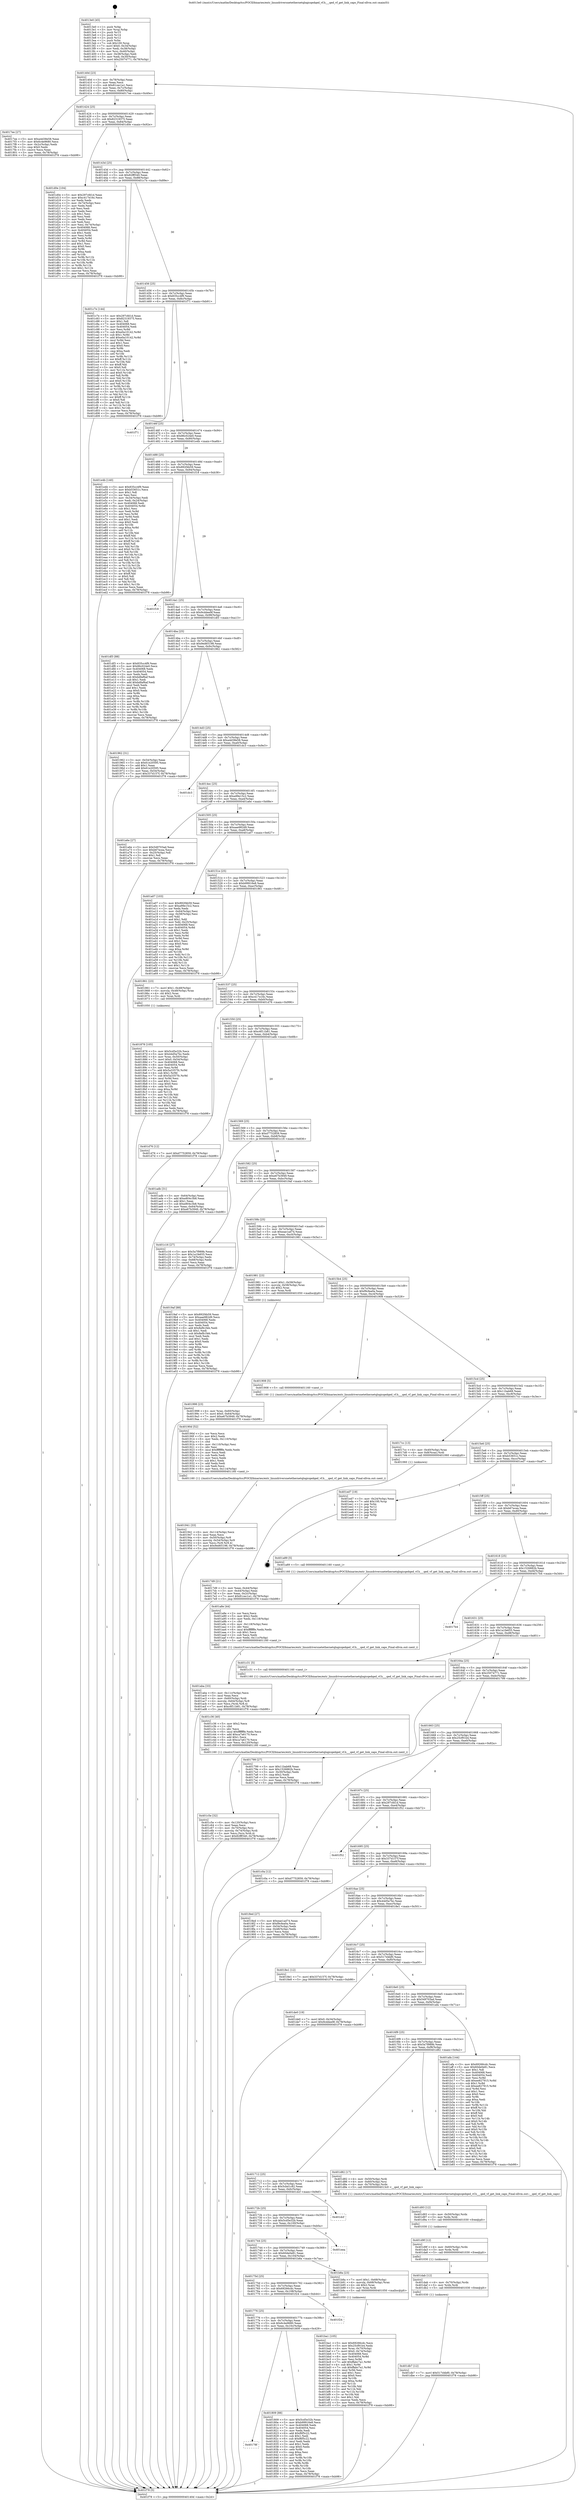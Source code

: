 digraph "0x4013e0" {
  label = "0x4013e0 (/mnt/c/Users/mathe/Desktop/tcc/POCII/binaries/extr_linuxdriversnetethernetqlogicqedqed_vf.h___qed_vf_get_link_caps_Final-ollvm.out::main(0))"
  labelloc = "t"
  node[shape=record]

  Entry [label="",width=0.3,height=0.3,shape=circle,fillcolor=black,style=filled]
  "0x40140d" [label="{
     0x40140d [23]\l
     | [instrs]\l
     &nbsp;&nbsp;0x40140d \<+3\>: mov -0x78(%rbp),%eax\l
     &nbsp;&nbsp;0x401410 \<+2\>: mov %eax,%ecx\l
     &nbsp;&nbsp;0x401412 \<+6\>: sub $0x81cec1a1,%ecx\l
     &nbsp;&nbsp;0x401418 \<+3\>: mov %eax,-0x7c(%rbp)\l
     &nbsp;&nbsp;0x40141b \<+3\>: mov %ecx,-0x80(%rbp)\l
     &nbsp;&nbsp;0x40141e \<+6\>: je 00000000004017ee \<main+0x40e\>\l
  }"]
  "0x4017ee" [label="{
     0x4017ee [27]\l
     | [instrs]\l
     &nbsp;&nbsp;0x4017ee \<+5\>: mov $0xa4d38e58,%eax\l
     &nbsp;&nbsp;0x4017f3 \<+5\>: mov $0x6c4e9680,%ecx\l
     &nbsp;&nbsp;0x4017f8 \<+3\>: mov -0x2c(%rbp),%edx\l
     &nbsp;&nbsp;0x4017fb \<+3\>: cmp $0x0,%edx\l
     &nbsp;&nbsp;0x4017fe \<+3\>: cmove %ecx,%eax\l
     &nbsp;&nbsp;0x401801 \<+3\>: mov %eax,-0x78(%rbp)\l
     &nbsp;&nbsp;0x401804 \<+5\>: jmp 0000000000401f78 \<main+0xb98\>\l
  }"]
  "0x401424" [label="{
     0x401424 [25]\l
     | [instrs]\l
     &nbsp;&nbsp;0x401424 \<+5\>: jmp 0000000000401429 \<main+0x49\>\l
     &nbsp;&nbsp;0x401429 \<+3\>: mov -0x7c(%rbp),%eax\l
     &nbsp;&nbsp;0x40142c \<+5\>: sub $0x82319375,%eax\l
     &nbsp;&nbsp;0x401431 \<+6\>: mov %eax,-0x84(%rbp)\l
     &nbsp;&nbsp;0x401437 \<+6\>: je 0000000000401d0e \<main+0x92e\>\l
  }"]
  Exit [label="",width=0.3,height=0.3,shape=circle,fillcolor=black,style=filled,peripheries=2]
  "0x401d0e" [label="{
     0x401d0e [104]\l
     | [instrs]\l
     &nbsp;&nbsp;0x401d0e \<+5\>: mov $0x297cfd1d,%eax\l
     &nbsp;&nbsp;0x401d13 \<+5\>: mov $0xc417e16c,%ecx\l
     &nbsp;&nbsp;0x401d18 \<+2\>: xor %edx,%edx\l
     &nbsp;&nbsp;0x401d1a \<+3\>: mov -0x74(%rbp),%esi\l
     &nbsp;&nbsp;0x401d1d \<+2\>: mov %edx,%edi\l
     &nbsp;&nbsp;0x401d1f \<+2\>: sub %esi,%edi\l
     &nbsp;&nbsp;0x401d21 \<+2\>: mov %edx,%esi\l
     &nbsp;&nbsp;0x401d23 \<+3\>: sub $0x1,%esi\l
     &nbsp;&nbsp;0x401d26 \<+2\>: add %esi,%edi\l
     &nbsp;&nbsp;0x401d28 \<+2\>: mov %edx,%esi\l
     &nbsp;&nbsp;0x401d2a \<+2\>: sub %edi,%esi\l
     &nbsp;&nbsp;0x401d2c \<+3\>: mov %esi,-0x74(%rbp)\l
     &nbsp;&nbsp;0x401d2f \<+7\>: mov 0x404068,%esi\l
     &nbsp;&nbsp;0x401d36 \<+7\>: mov 0x404054,%edi\l
     &nbsp;&nbsp;0x401d3d \<+3\>: sub $0x1,%edx\l
     &nbsp;&nbsp;0x401d40 \<+3\>: mov %esi,%r8d\l
     &nbsp;&nbsp;0x401d43 \<+3\>: add %edx,%r8d\l
     &nbsp;&nbsp;0x401d46 \<+4\>: imul %r8d,%esi\l
     &nbsp;&nbsp;0x401d4a \<+3\>: and $0x1,%esi\l
     &nbsp;&nbsp;0x401d4d \<+3\>: cmp $0x0,%esi\l
     &nbsp;&nbsp;0x401d50 \<+4\>: sete %r9b\l
     &nbsp;&nbsp;0x401d54 \<+3\>: cmp $0xa,%edi\l
     &nbsp;&nbsp;0x401d57 \<+4\>: setl %r10b\l
     &nbsp;&nbsp;0x401d5b \<+3\>: mov %r9b,%r11b\l
     &nbsp;&nbsp;0x401d5e \<+3\>: and %r10b,%r11b\l
     &nbsp;&nbsp;0x401d61 \<+3\>: xor %r10b,%r9b\l
     &nbsp;&nbsp;0x401d64 \<+3\>: or %r9b,%r11b\l
     &nbsp;&nbsp;0x401d67 \<+4\>: test $0x1,%r11b\l
     &nbsp;&nbsp;0x401d6b \<+3\>: cmovne %ecx,%eax\l
     &nbsp;&nbsp;0x401d6e \<+3\>: mov %eax,-0x78(%rbp)\l
     &nbsp;&nbsp;0x401d71 \<+5\>: jmp 0000000000401f78 \<main+0xb98\>\l
  }"]
  "0x40143d" [label="{
     0x40143d [25]\l
     | [instrs]\l
     &nbsp;&nbsp;0x40143d \<+5\>: jmp 0000000000401442 \<main+0x62\>\l
     &nbsp;&nbsp;0x401442 \<+3\>: mov -0x7c(%rbp),%eax\l
     &nbsp;&nbsp;0x401445 \<+5\>: sub $0x82fff340,%eax\l
     &nbsp;&nbsp;0x40144a \<+6\>: mov %eax,-0x88(%rbp)\l
     &nbsp;&nbsp;0x401450 \<+6\>: je 0000000000401c7e \<main+0x89e\>\l
  }"]
  "0x401db7" [label="{
     0x401db7 [12]\l
     | [instrs]\l
     &nbsp;&nbsp;0x401db7 \<+7\>: movl $0x517d4bf0,-0x78(%rbp)\l
     &nbsp;&nbsp;0x401dbe \<+5\>: jmp 0000000000401f78 \<main+0xb98\>\l
  }"]
  "0x401c7e" [label="{
     0x401c7e [144]\l
     | [instrs]\l
     &nbsp;&nbsp;0x401c7e \<+5\>: mov $0x297cfd1d,%eax\l
     &nbsp;&nbsp;0x401c83 \<+5\>: mov $0x82319375,%ecx\l
     &nbsp;&nbsp;0x401c88 \<+2\>: mov $0x1,%dl\l
     &nbsp;&nbsp;0x401c8a \<+7\>: mov 0x404068,%esi\l
     &nbsp;&nbsp;0x401c91 \<+7\>: mov 0x404054,%edi\l
     &nbsp;&nbsp;0x401c98 \<+3\>: mov %esi,%r8d\l
     &nbsp;&nbsp;0x401c9b \<+7\>: sub $0xe0a10142,%r8d\l
     &nbsp;&nbsp;0x401ca2 \<+4\>: sub $0x1,%r8d\l
     &nbsp;&nbsp;0x401ca6 \<+7\>: add $0xe0a10142,%r8d\l
     &nbsp;&nbsp;0x401cad \<+4\>: imul %r8d,%esi\l
     &nbsp;&nbsp;0x401cb1 \<+3\>: and $0x1,%esi\l
     &nbsp;&nbsp;0x401cb4 \<+3\>: cmp $0x0,%esi\l
     &nbsp;&nbsp;0x401cb7 \<+4\>: sete %r9b\l
     &nbsp;&nbsp;0x401cbb \<+3\>: cmp $0xa,%edi\l
     &nbsp;&nbsp;0x401cbe \<+4\>: setl %r10b\l
     &nbsp;&nbsp;0x401cc2 \<+3\>: mov %r9b,%r11b\l
     &nbsp;&nbsp;0x401cc5 \<+4\>: xor $0xff,%r11b\l
     &nbsp;&nbsp;0x401cc9 \<+3\>: mov %r10b,%bl\l
     &nbsp;&nbsp;0x401ccc \<+3\>: xor $0xff,%bl\l
     &nbsp;&nbsp;0x401ccf \<+3\>: xor $0x0,%dl\l
     &nbsp;&nbsp;0x401cd2 \<+3\>: mov %r11b,%r14b\l
     &nbsp;&nbsp;0x401cd5 \<+4\>: and $0x0,%r14b\l
     &nbsp;&nbsp;0x401cd9 \<+3\>: and %dl,%r9b\l
     &nbsp;&nbsp;0x401cdc \<+3\>: mov %bl,%r15b\l
     &nbsp;&nbsp;0x401cdf \<+4\>: and $0x0,%r15b\l
     &nbsp;&nbsp;0x401ce3 \<+3\>: and %dl,%r10b\l
     &nbsp;&nbsp;0x401ce6 \<+3\>: or %r9b,%r14b\l
     &nbsp;&nbsp;0x401ce9 \<+3\>: or %r10b,%r15b\l
     &nbsp;&nbsp;0x401cec \<+3\>: xor %r15b,%r14b\l
     &nbsp;&nbsp;0x401cef \<+3\>: or %bl,%r11b\l
     &nbsp;&nbsp;0x401cf2 \<+4\>: xor $0xff,%r11b\l
     &nbsp;&nbsp;0x401cf6 \<+3\>: or $0x0,%dl\l
     &nbsp;&nbsp;0x401cf9 \<+3\>: and %dl,%r11b\l
     &nbsp;&nbsp;0x401cfc \<+3\>: or %r11b,%r14b\l
     &nbsp;&nbsp;0x401cff \<+4\>: test $0x1,%r14b\l
     &nbsp;&nbsp;0x401d03 \<+3\>: cmovne %ecx,%eax\l
     &nbsp;&nbsp;0x401d06 \<+3\>: mov %eax,-0x78(%rbp)\l
     &nbsp;&nbsp;0x401d09 \<+5\>: jmp 0000000000401f78 \<main+0xb98\>\l
  }"]
  "0x401456" [label="{
     0x401456 [25]\l
     | [instrs]\l
     &nbsp;&nbsp;0x401456 \<+5\>: jmp 000000000040145b \<main+0x7b\>\l
     &nbsp;&nbsp;0x40145b \<+3\>: mov -0x7c(%rbp),%eax\l
     &nbsp;&nbsp;0x40145e \<+5\>: sub $0x835cc4f9,%eax\l
     &nbsp;&nbsp;0x401463 \<+6\>: mov %eax,-0x8c(%rbp)\l
     &nbsp;&nbsp;0x401469 \<+6\>: je 0000000000401f71 \<main+0xb91\>\l
  }"]
  "0x401dab" [label="{
     0x401dab [12]\l
     | [instrs]\l
     &nbsp;&nbsp;0x401dab \<+4\>: mov -0x70(%rbp),%rdx\l
     &nbsp;&nbsp;0x401daf \<+3\>: mov %rdx,%rdi\l
     &nbsp;&nbsp;0x401db2 \<+5\>: call 0000000000401030 \<free@plt\>\l
     | [calls]\l
     &nbsp;&nbsp;0x401030 \{1\} (unknown)\l
  }"]
  "0x401f71" [label="{
     0x401f71\l
  }", style=dashed]
  "0x40146f" [label="{
     0x40146f [25]\l
     | [instrs]\l
     &nbsp;&nbsp;0x40146f \<+5\>: jmp 0000000000401474 \<main+0x94\>\l
     &nbsp;&nbsp;0x401474 \<+3\>: mov -0x7c(%rbp),%eax\l
     &nbsp;&nbsp;0x401477 \<+5\>: sub $0x86c024e0,%eax\l
     &nbsp;&nbsp;0x40147c \<+6\>: mov %eax,-0x90(%rbp)\l
     &nbsp;&nbsp;0x401482 \<+6\>: je 0000000000401e4b \<main+0xa6b\>\l
  }"]
  "0x401d9f" [label="{
     0x401d9f [12]\l
     | [instrs]\l
     &nbsp;&nbsp;0x401d9f \<+4\>: mov -0x60(%rbp),%rdx\l
     &nbsp;&nbsp;0x401da3 \<+3\>: mov %rdx,%rdi\l
     &nbsp;&nbsp;0x401da6 \<+5\>: call 0000000000401030 \<free@plt\>\l
     | [calls]\l
     &nbsp;&nbsp;0x401030 \{1\} (unknown)\l
  }"]
  "0x401e4b" [label="{
     0x401e4b [140]\l
     | [instrs]\l
     &nbsp;&nbsp;0x401e4b \<+5\>: mov $0x835cc4f9,%eax\l
     &nbsp;&nbsp;0x401e50 \<+5\>: mov $0xb53651c,%ecx\l
     &nbsp;&nbsp;0x401e55 \<+2\>: mov $0x1,%dl\l
     &nbsp;&nbsp;0x401e57 \<+2\>: xor %esi,%esi\l
     &nbsp;&nbsp;0x401e59 \<+3\>: mov -0x34(%rbp),%edi\l
     &nbsp;&nbsp;0x401e5c \<+3\>: mov %edi,-0x24(%rbp)\l
     &nbsp;&nbsp;0x401e5f \<+7\>: mov 0x404068,%edi\l
     &nbsp;&nbsp;0x401e66 \<+8\>: mov 0x404054,%r8d\l
     &nbsp;&nbsp;0x401e6e \<+3\>: sub $0x1,%esi\l
     &nbsp;&nbsp;0x401e71 \<+3\>: mov %edi,%r9d\l
     &nbsp;&nbsp;0x401e74 \<+3\>: add %esi,%r9d\l
     &nbsp;&nbsp;0x401e77 \<+4\>: imul %r9d,%edi\l
     &nbsp;&nbsp;0x401e7b \<+3\>: and $0x1,%edi\l
     &nbsp;&nbsp;0x401e7e \<+3\>: cmp $0x0,%edi\l
     &nbsp;&nbsp;0x401e81 \<+4\>: sete %r10b\l
     &nbsp;&nbsp;0x401e85 \<+4\>: cmp $0xa,%r8d\l
     &nbsp;&nbsp;0x401e89 \<+4\>: setl %r11b\l
     &nbsp;&nbsp;0x401e8d \<+3\>: mov %r10b,%bl\l
     &nbsp;&nbsp;0x401e90 \<+3\>: xor $0xff,%bl\l
     &nbsp;&nbsp;0x401e93 \<+3\>: mov %r11b,%r14b\l
     &nbsp;&nbsp;0x401e96 \<+4\>: xor $0xff,%r14b\l
     &nbsp;&nbsp;0x401e9a \<+3\>: xor $0x0,%dl\l
     &nbsp;&nbsp;0x401e9d \<+3\>: mov %bl,%r15b\l
     &nbsp;&nbsp;0x401ea0 \<+4\>: and $0x0,%r15b\l
     &nbsp;&nbsp;0x401ea4 \<+3\>: and %dl,%r10b\l
     &nbsp;&nbsp;0x401ea7 \<+3\>: mov %r14b,%r12b\l
     &nbsp;&nbsp;0x401eaa \<+4\>: and $0x0,%r12b\l
     &nbsp;&nbsp;0x401eae \<+3\>: and %dl,%r11b\l
     &nbsp;&nbsp;0x401eb1 \<+3\>: or %r10b,%r15b\l
     &nbsp;&nbsp;0x401eb4 \<+3\>: or %r11b,%r12b\l
     &nbsp;&nbsp;0x401eb7 \<+3\>: xor %r12b,%r15b\l
     &nbsp;&nbsp;0x401eba \<+3\>: or %r14b,%bl\l
     &nbsp;&nbsp;0x401ebd \<+3\>: xor $0xff,%bl\l
     &nbsp;&nbsp;0x401ec0 \<+3\>: or $0x0,%dl\l
     &nbsp;&nbsp;0x401ec3 \<+2\>: and %dl,%bl\l
     &nbsp;&nbsp;0x401ec5 \<+3\>: or %bl,%r15b\l
     &nbsp;&nbsp;0x401ec8 \<+4\>: test $0x1,%r15b\l
     &nbsp;&nbsp;0x401ecc \<+3\>: cmovne %ecx,%eax\l
     &nbsp;&nbsp;0x401ecf \<+3\>: mov %eax,-0x78(%rbp)\l
     &nbsp;&nbsp;0x401ed2 \<+5\>: jmp 0000000000401f78 \<main+0xb98\>\l
  }"]
  "0x401488" [label="{
     0x401488 [25]\l
     | [instrs]\l
     &nbsp;&nbsp;0x401488 \<+5\>: jmp 000000000040148d \<main+0xad\>\l
     &nbsp;&nbsp;0x40148d \<+3\>: mov -0x7c(%rbp),%eax\l
     &nbsp;&nbsp;0x401490 \<+5\>: sub $0x892f4b59,%eax\l
     &nbsp;&nbsp;0x401495 \<+6\>: mov %eax,-0x94(%rbp)\l
     &nbsp;&nbsp;0x40149b \<+6\>: je 0000000000401f18 \<main+0xb38\>\l
  }"]
  "0x401d93" [label="{
     0x401d93 [12]\l
     | [instrs]\l
     &nbsp;&nbsp;0x401d93 \<+4\>: mov -0x50(%rbp),%rdx\l
     &nbsp;&nbsp;0x401d97 \<+3\>: mov %rdx,%rdi\l
     &nbsp;&nbsp;0x401d9a \<+5\>: call 0000000000401030 \<free@plt\>\l
     | [calls]\l
     &nbsp;&nbsp;0x401030 \{1\} (unknown)\l
  }"]
  "0x401f18" [label="{
     0x401f18\l
  }", style=dashed]
  "0x4014a1" [label="{
     0x4014a1 [25]\l
     | [instrs]\l
     &nbsp;&nbsp;0x4014a1 \<+5\>: jmp 00000000004014a6 \<main+0xc6\>\l
     &nbsp;&nbsp;0x4014a6 \<+3\>: mov -0x7c(%rbp),%eax\l
     &nbsp;&nbsp;0x4014a9 \<+5\>: sub $0x9cddee9f,%eax\l
     &nbsp;&nbsp;0x4014ae \<+6\>: mov %eax,-0x98(%rbp)\l
     &nbsp;&nbsp;0x4014b4 \<+6\>: je 0000000000401df3 \<main+0xa13\>\l
  }"]
  "0x401c5e" [label="{
     0x401c5e [32]\l
     | [instrs]\l
     &nbsp;&nbsp;0x401c5e \<+6\>: mov -0x120(%rbp),%ecx\l
     &nbsp;&nbsp;0x401c64 \<+3\>: imul %eax,%ecx\l
     &nbsp;&nbsp;0x401c67 \<+4\>: mov -0x70(%rbp),%rsi\l
     &nbsp;&nbsp;0x401c6b \<+4\>: movslq -0x74(%rbp),%rdi\l
     &nbsp;&nbsp;0x401c6f \<+3\>: mov %ecx,(%rsi,%rdi,4)\l
     &nbsp;&nbsp;0x401c72 \<+7\>: movl $0x82fff340,-0x78(%rbp)\l
     &nbsp;&nbsp;0x401c79 \<+5\>: jmp 0000000000401f78 \<main+0xb98\>\l
  }"]
  "0x401df3" [label="{
     0x401df3 [88]\l
     | [instrs]\l
     &nbsp;&nbsp;0x401df3 \<+5\>: mov $0x835cc4f9,%eax\l
     &nbsp;&nbsp;0x401df8 \<+5\>: mov $0x86c024e0,%ecx\l
     &nbsp;&nbsp;0x401dfd \<+7\>: mov 0x404068,%edx\l
     &nbsp;&nbsp;0x401e04 \<+7\>: mov 0x404054,%esi\l
     &nbsp;&nbsp;0x401e0b \<+2\>: mov %edx,%edi\l
     &nbsp;&nbsp;0x401e0d \<+6\>: sub $0xbdfaf6af,%edi\l
     &nbsp;&nbsp;0x401e13 \<+3\>: sub $0x1,%edi\l
     &nbsp;&nbsp;0x401e16 \<+6\>: add $0xbdfaf6af,%edi\l
     &nbsp;&nbsp;0x401e1c \<+3\>: imul %edi,%edx\l
     &nbsp;&nbsp;0x401e1f \<+3\>: and $0x1,%edx\l
     &nbsp;&nbsp;0x401e22 \<+3\>: cmp $0x0,%edx\l
     &nbsp;&nbsp;0x401e25 \<+4\>: sete %r8b\l
     &nbsp;&nbsp;0x401e29 \<+3\>: cmp $0xa,%esi\l
     &nbsp;&nbsp;0x401e2c \<+4\>: setl %r9b\l
     &nbsp;&nbsp;0x401e30 \<+3\>: mov %r8b,%r10b\l
     &nbsp;&nbsp;0x401e33 \<+3\>: and %r9b,%r10b\l
     &nbsp;&nbsp;0x401e36 \<+3\>: xor %r9b,%r8b\l
     &nbsp;&nbsp;0x401e39 \<+3\>: or %r8b,%r10b\l
     &nbsp;&nbsp;0x401e3c \<+4\>: test $0x1,%r10b\l
     &nbsp;&nbsp;0x401e40 \<+3\>: cmovne %ecx,%eax\l
     &nbsp;&nbsp;0x401e43 \<+3\>: mov %eax,-0x78(%rbp)\l
     &nbsp;&nbsp;0x401e46 \<+5\>: jmp 0000000000401f78 \<main+0xb98\>\l
  }"]
  "0x4014ba" [label="{
     0x4014ba [25]\l
     | [instrs]\l
     &nbsp;&nbsp;0x4014ba \<+5\>: jmp 00000000004014bf \<main+0xdf\>\l
     &nbsp;&nbsp;0x4014bf \<+3\>: mov -0x7c(%rbp),%eax\l
     &nbsp;&nbsp;0x4014c2 \<+5\>: sub $0x9ed65198,%eax\l
     &nbsp;&nbsp;0x4014c7 \<+6\>: mov %eax,-0x9c(%rbp)\l
     &nbsp;&nbsp;0x4014cd \<+6\>: je 0000000000401962 \<main+0x582\>\l
  }"]
  "0x401c36" [label="{
     0x401c36 [40]\l
     | [instrs]\l
     &nbsp;&nbsp;0x401c36 \<+5\>: mov $0x2,%ecx\l
     &nbsp;&nbsp;0x401c3b \<+1\>: cltd\l
     &nbsp;&nbsp;0x401c3c \<+2\>: idiv %ecx\l
     &nbsp;&nbsp;0x401c3e \<+6\>: imul $0xfffffffe,%edx,%ecx\l
     &nbsp;&nbsp;0x401c44 \<+6\>: add $0xca7a6170,%ecx\l
     &nbsp;&nbsp;0x401c4a \<+3\>: add $0x1,%ecx\l
     &nbsp;&nbsp;0x401c4d \<+6\>: sub $0xca7a6170,%ecx\l
     &nbsp;&nbsp;0x401c53 \<+6\>: mov %ecx,-0x120(%rbp)\l
     &nbsp;&nbsp;0x401c59 \<+5\>: call 0000000000401160 \<next_i\>\l
     | [calls]\l
     &nbsp;&nbsp;0x401160 \{1\} (/mnt/c/Users/mathe/Desktop/tcc/POCII/binaries/extr_linuxdriversnetethernetqlogicqedqed_vf.h___qed_vf_get_link_caps_Final-ollvm.out::next_i)\l
  }"]
  "0x401962" [label="{
     0x401962 [31]\l
     | [instrs]\l
     &nbsp;&nbsp;0x401962 \<+3\>: mov -0x54(%rbp),%eax\l
     &nbsp;&nbsp;0x401965 \<+5\>: sub $0x61e20595,%eax\l
     &nbsp;&nbsp;0x40196a \<+3\>: add $0x1,%eax\l
     &nbsp;&nbsp;0x40196d \<+5\>: add $0x61e20595,%eax\l
     &nbsp;&nbsp;0x401972 \<+3\>: mov %eax,-0x54(%rbp)\l
     &nbsp;&nbsp;0x401975 \<+7\>: movl $0x337d157f,-0x78(%rbp)\l
     &nbsp;&nbsp;0x40197c \<+5\>: jmp 0000000000401f78 \<main+0xb98\>\l
  }"]
  "0x4014d3" [label="{
     0x4014d3 [25]\l
     | [instrs]\l
     &nbsp;&nbsp;0x4014d3 \<+5\>: jmp 00000000004014d8 \<main+0xf8\>\l
     &nbsp;&nbsp;0x4014d8 \<+3\>: mov -0x7c(%rbp),%eax\l
     &nbsp;&nbsp;0x4014db \<+5\>: sub $0xa4d38e58,%eax\l
     &nbsp;&nbsp;0x4014e0 \<+6\>: mov %eax,-0xa0(%rbp)\l
     &nbsp;&nbsp;0x4014e6 \<+6\>: je 0000000000401dc3 \<main+0x9e3\>\l
  }"]
  "0x401ba1" [label="{
     0x401ba1 [105]\l
     | [instrs]\l
     &nbsp;&nbsp;0x401ba1 \<+5\>: mov $0x69266cdc,%ecx\l
     &nbsp;&nbsp;0x401ba6 \<+5\>: mov $0x25cf91b4,%edx\l
     &nbsp;&nbsp;0x401bab \<+4\>: mov %rax,-0x70(%rbp)\l
     &nbsp;&nbsp;0x401baf \<+7\>: movl $0x0,-0x74(%rbp)\l
     &nbsp;&nbsp;0x401bb6 \<+7\>: mov 0x404068,%esi\l
     &nbsp;&nbsp;0x401bbd \<+8\>: mov 0x404054,%r8d\l
     &nbsp;&nbsp;0x401bc5 \<+3\>: mov %esi,%r9d\l
     &nbsp;&nbsp;0x401bc8 \<+7\>: add $0xffabc7a1,%r9d\l
     &nbsp;&nbsp;0x401bcf \<+4\>: sub $0x1,%r9d\l
     &nbsp;&nbsp;0x401bd3 \<+7\>: sub $0xffabc7a1,%r9d\l
     &nbsp;&nbsp;0x401bda \<+4\>: imul %r9d,%esi\l
     &nbsp;&nbsp;0x401bde \<+3\>: and $0x1,%esi\l
     &nbsp;&nbsp;0x401be1 \<+3\>: cmp $0x0,%esi\l
     &nbsp;&nbsp;0x401be4 \<+4\>: sete %r10b\l
     &nbsp;&nbsp;0x401be8 \<+4\>: cmp $0xa,%r8d\l
     &nbsp;&nbsp;0x401bec \<+4\>: setl %r11b\l
     &nbsp;&nbsp;0x401bf0 \<+3\>: mov %r10b,%bl\l
     &nbsp;&nbsp;0x401bf3 \<+3\>: and %r11b,%bl\l
     &nbsp;&nbsp;0x401bf6 \<+3\>: xor %r11b,%r10b\l
     &nbsp;&nbsp;0x401bf9 \<+3\>: or %r10b,%bl\l
     &nbsp;&nbsp;0x401bfc \<+3\>: test $0x1,%bl\l
     &nbsp;&nbsp;0x401bff \<+3\>: cmovne %edx,%ecx\l
     &nbsp;&nbsp;0x401c02 \<+3\>: mov %ecx,-0x78(%rbp)\l
     &nbsp;&nbsp;0x401c05 \<+5\>: jmp 0000000000401f78 \<main+0xb98\>\l
  }"]
  "0x401dc3" [label="{
     0x401dc3\l
  }", style=dashed]
  "0x4014ec" [label="{
     0x4014ec [25]\l
     | [instrs]\l
     &nbsp;&nbsp;0x4014ec \<+5\>: jmp 00000000004014f1 \<main+0x111\>\l
     &nbsp;&nbsp;0x4014f1 \<+3\>: mov -0x7c(%rbp),%eax\l
     &nbsp;&nbsp;0x4014f4 \<+5\>: sub $0xa99e15c2,%eax\l
     &nbsp;&nbsp;0x4014f9 \<+6\>: mov %eax,-0xa4(%rbp)\l
     &nbsp;&nbsp;0x4014ff \<+6\>: je 0000000000401a6e \<main+0x68e\>\l
  }"]
  "0x401aba" [label="{
     0x401aba [33]\l
     | [instrs]\l
     &nbsp;&nbsp;0x401aba \<+6\>: mov -0x11c(%rbp),%ecx\l
     &nbsp;&nbsp;0x401ac0 \<+3\>: imul %eax,%ecx\l
     &nbsp;&nbsp;0x401ac3 \<+4\>: mov -0x60(%rbp),%rdi\l
     &nbsp;&nbsp;0x401ac7 \<+4\>: movslq -0x64(%rbp),%r8\l
     &nbsp;&nbsp;0x401acb \<+4\>: mov %ecx,(%rdi,%r8,4)\l
     &nbsp;&nbsp;0x401acf \<+7\>: movl $0xc6f11b81,-0x78(%rbp)\l
     &nbsp;&nbsp;0x401ad6 \<+5\>: jmp 0000000000401f78 \<main+0xb98\>\l
  }"]
  "0x401a6e" [label="{
     0x401a6e [27]\l
     | [instrs]\l
     &nbsp;&nbsp;0x401a6e \<+5\>: mov $0x549703ad,%eax\l
     &nbsp;&nbsp;0x401a73 \<+5\>: mov $0xb67ecea,%ecx\l
     &nbsp;&nbsp;0x401a78 \<+3\>: mov -0x25(%rbp),%dl\l
     &nbsp;&nbsp;0x401a7b \<+3\>: test $0x1,%dl\l
     &nbsp;&nbsp;0x401a7e \<+3\>: cmovne %ecx,%eax\l
     &nbsp;&nbsp;0x401a81 \<+3\>: mov %eax,-0x78(%rbp)\l
     &nbsp;&nbsp;0x401a84 \<+5\>: jmp 0000000000401f78 \<main+0xb98\>\l
  }"]
  "0x401505" [label="{
     0x401505 [25]\l
     | [instrs]\l
     &nbsp;&nbsp;0x401505 \<+5\>: jmp 000000000040150a \<main+0x12a\>\l
     &nbsp;&nbsp;0x40150a \<+3\>: mov -0x7c(%rbp),%eax\l
     &nbsp;&nbsp;0x40150d \<+5\>: sub $0xaae982d9,%eax\l
     &nbsp;&nbsp;0x401512 \<+6\>: mov %eax,-0xa8(%rbp)\l
     &nbsp;&nbsp;0x401518 \<+6\>: je 0000000000401a07 \<main+0x627\>\l
  }"]
  "0x401a8e" [label="{
     0x401a8e [44]\l
     | [instrs]\l
     &nbsp;&nbsp;0x401a8e \<+2\>: xor %ecx,%ecx\l
     &nbsp;&nbsp;0x401a90 \<+5\>: mov $0x2,%edx\l
     &nbsp;&nbsp;0x401a95 \<+6\>: mov %edx,-0x118(%rbp)\l
     &nbsp;&nbsp;0x401a9b \<+1\>: cltd\l
     &nbsp;&nbsp;0x401a9c \<+6\>: mov -0x118(%rbp),%esi\l
     &nbsp;&nbsp;0x401aa2 \<+2\>: idiv %esi\l
     &nbsp;&nbsp;0x401aa4 \<+6\>: imul $0xfffffffe,%edx,%edx\l
     &nbsp;&nbsp;0x401aaa \<+3\>: sub $0x1,%ecx\l
     &nbsp;&nbsp;0x401aad \<+2\>: sub %ecx,%edx\l
     &nbsp;&nbsp;0x401aaf \<+6\>: mov %edx,-0x11c(%rbp)\l
     &nbsp;&nbsp;0x401ab5 \<+5\>: call 0000000000401160 \<next_i\>\l
     | [calls]\l
     &nbsp;&nbsp;0x401160 \{1\} (/mnt/c/Users/mathe/Desktop/tcc/POCII/binaries/extr_linuxdriversnetethernetqlogicqedqed_vf.h___qed_vf_get_link_caps_Final-ollvm.out::next_i)\l
  }"]
  "0x401a07" [label="{
     0x401a07 [103]\l
     | [instrs]\l
     &nbsp;&nbsp;0x401a07 \<+5\>: mov $0x892f4b59,%eax\l
     &nbsp;&nbsp;0x401a0c \<+5\>: mov $0xa99e15c2,%ecx\l
     &nbsp;&nbsp;0x401a11 \<+2\>: xor %edx,%edx\l
     &nbsp;&nbsp;0x401a13 \<+3\>: mov -0x64(%rbp),%esi\l
     &nbsp;&nbsp;0x401a16 \<+3\>: cmp -0x58(%rbp),%esi\l
     &nbsp;&nbsp;0x401a19 \<+4\>: setl %dil\l
     &nbsp;&nbsp;0x401a1d \<+4\>: and $0x1,%dil\l
     &nbsp;&nbsp;0x401a21 \<+4\>: mov %dil,-0x25(%rbp)\l
     &nbsp;&nbsp;0x401a25 \<+7\>: mov 0x404068,%esi\l
     &nbsp;&nbsp;0x401a2c \<+8\>: mov 0x404054,%r8d\l
     &nbsp;&nbsp;0x401a34 \<+3\>: sub $0x1,%edx\l
     &nbsp;&nbsp;0x401a37 \<+3\>: mov %esi,%r9d\l
     &nbsp;&nbsp;0x401a3a \<+3\>: add %edx,%r9d\l
     &nbsp;&nbsp;0x401a3d \<+4\>: imul %r9d,%esi\l
     &nbsp;&nbsp;0x401a41 \<+3\>: and $0x1,%esi\l
     &nbsp;&nbsp;0x401a44 \<+3\>: cmp $0x0,%esi\l
     &nbsp;&nbsp;0x401a47 \<+4\>: sete %dil\l
     &nbsp;&nbsp;0x401a4b \<+4\>: cmp $0xa,%r8d\l
     &nbsp;&nbsp;0x401a4f \<+4\>: setl %r10b\l
     &nbsp;&nbsp;0x401a53 \<+3\>: mov %dil,%r11b\l
     &nbsp;&nbsp;0x401a56 \<+3\>: and %r10b,%r11b\l
     &nbsp;&nbsp;0x401a59 \<+3\>: xor %r10b,%dil\l
     &nbsp;&nbsp;0x401a5c \<+3\>: or %dil,%r11b\l
     &nbsp;&nbsp;0x401a5f \<+4\>: test $0x1,%r11b\l
     &nbsp;&nbsp;0x401a63 \<+3\>: cmovne %ecx,%eax\l
     &nbsp;&nbsp;0x401a66 \<+3\>: mov %eax,-0x78(%rbp)\l
     &nbsp;&nbsp;0x401a69 \<+5\>: jmp 0000000000401f78 \<main+0xb98\>\l
  }"]
  "0x40151e" [label="{
     0x40151e [25]\l
     | [instrs]\l
     &nbsp;&nbsp;0x40151e \<+5\>: jmp 0000000000401523 \<main+0x143\>\l
     &nbsp;&nbsp;0x401523 \<+3\>: mov -0x7c(%rbp),%eax\l
     &nbsp;&nbsp;0x401526 \<+5\>: sub $0xb99916e8,%eax\l
     &nbsp;&nbsp;0x40152b \<+6\>: mov %eax,-0xac(%rbp)\l
     &nbsp;&nbsp;0x401531 \<+6\>: je 0000000000401861 \<main+0x481\>\l
  }"]
  "0x401998" [label="{
     0x401998 [23]\l
     | [instrs]\l
     &nbsp;&nbsp;0x401998 \<+4\>: mov %rax,-0x60(%rbp)\l
     &nbsp;&nbsp;0x40199c \<+7\>: movl $0x0,-0x64(%rbp)\l
     &nbsp;&nbsp;0x4019a3 \<+7\>: movl $0xe67b3949,-0x78(%rbp)\l
     &nbsp;&nbsp;0x4019aa \<+5\>: jmp 0000000000401f78 \<main+0xb98\>\l
  }"]
  "0x401861" [label="{
     0x401861 [23]\l
     | [instrs]\l
     &nbsp;&nbsp;0x401861 \<+7\>: movl $0x1,-0x48(%rbp)\l
     &nbsp;&nbsp;0x401868 \<+4\>: movslq -0x48(%rbp),%rax\l
     &nbsp;&nbsp;0x40186c \<+4\>: shl $0x2,%rax\l
     &nbsp;&nbsp;0x401870 \<+3\>: mov %rax,%rdi\l
     &nbsp;&nbsp;0x401873 \<+5\>: call 0000000000401050 \<malloc@plt\>\l
     | [calls]\l
     &nbsp;&nbsp;0x401050 \{1\} (unknown)\l
  }"]
  "0x401537" [label="{
     0x401537 [25]\l
     | [instrs]\l
     &nbsp;&nbsp;0x401537 \<+5\>: jmp 000000000040153c \<main+0x15c\>\l
     &nbsp;&nbsp;0x40153c \<+3\>: mov -0x7c(%rbp),%eax\l
     &nbsp;&nbsp;0x40153f \<+5\>: sub $0xc417e16c,%eax\l
     &nbsp;&nbsp;0x401544 \<+6\>: mov %eax,-0xb0(%rbp)\l
     &nbsp;&nbsp;0x40154a \<+6\>: je 0000000000401d76 \<main+0x996\>\l
  }"]
  "0x401941" [label="{
     0x401941 [33]\l
     | [instrs]\l
     &nbsp;&nbsp;0x401941 \<+6\>: mov -0x114(%rbp),%ecx\l
     &nbsp;&nbsp;0x401947 \<+3\>: imul %eax,%ecx\l
     &nbsp;&nbsp;0x40194a \<+4\>: mov -0x50(%rbp),%r8\l
     &nbsp;&nbsp;0x40194e \<+4\>: movslq -0x54(%rbp),%r9\l
     &nbsp;&nbsp;0x401952 \<+4\>: mov %ecx,(%r8,%r9,4)\l
     &nbsp;&nbsp;0x401956 \<+7\>: movl $0x9ed65198,-0x78(%rbp)\l
     &nbsp;&nbsp;0x40195d \<+5\>: jmp 0000000000401f78 \<main+0xb98\>\l
  }"]
  "0x401d76" [label="{
     0x401d76 [12]\l
     | [instrs]\l
     &nbsp;&nbsp;0x401d76 \<+7\>: movl $0xd7752859,-0x78(%rbp)\l
     &nbsp;&nbsp;0x401d7d \<+5\>: jmp 0000000000401f78 \<main+0xb98\>\l
  }"]
  "0x401550" [label="{
     0x401550 [25]\l
     | [instrs]\l
     &nbsp;&nbsp;0x401550 \<+5\>: jmp 0000000000401555 \<main+0x175\>\l
     &nbsp;&nbsp;0x401555 \<+3\>: mov -0x7c(%rbp),%eax\l
     &nbsp;&nbsp;0x401558 \<+5\>: sub $0xc6f11b81,%eax\l
     &nbsp;&nbsp;0x40155d \<+6\>: mov %eax,-0xb4(%rbp)\l
     &nbsp;&nbsp;0x401563 \<+6\>: je 0000000000401adb \<main+0x6fb\>\l
  }"]
  "0x40190d" [label="{
     0x40190d [52]\l
     | [instrs]\l
     &nbsp;&nbsp;0x40190d \<+2\>: xor %ecx,%ecx\l
     &nbsp;&nbsp;0x40190f \<+5\>: mov $0x2,%edx\l
     &nbsp;&nbsp;0x401914 \<+6\>: mov %edx,-0x110(%rbp)\l
     &nbsp;&nbsp;0x40191a \<+1\>: cltd\l
     &nbsp;&nbsp;0x40191b \<+6\>: mov -0x110(%rbp),%esi\l
     &nbsp;&nbsp;0x401921 \<+2\>: idiv %esi\l
     &nbsp;&nbsp;0x401923 \<+6\>: imul $0xfffffffe,%edx,%edx\l
     &nbsp;&nbsp;0x401929 \<+2\>: mov %ecx,%edi\l
     &nbsp;&nbsp;0x40192b \<+2\>: sub %edx,%edi\l
     &nbsp;&nbsp;0x40192d \<+2\>: mov %ecx,%edx\l
     &nbsp;&nbsp;0x40192f \<+3\>: sub $0x1,%edx\l
     &nbsp;&nbsp;0x401932 \<+2\>: add %edx,%edi\l
     &nbsp;&nbsp;0x401934 \<+2\>: sub %edi,%ecx\l
     &nbsp;&nbsp;0x401936 \<+6\>: mov %ecx,-0x114(%rbp)\l
     &nbsp;&nbsp;0x40193c \<+5\>: call 0000000000401160 \<next_i\>\l
     | [calls]\l
     &nbsp;&nbsp;0x401160 \{1\} (/mnt/c/Users/mathe/Desktop/tcc/POCII/binaries/extr_linuxdriversnetethernetqlogicqedqed_vf.h___qed_vf_get_link_caps_Final-ollvm.out::next_i)\l
  }"]
  "0x401adb" [label="{
     0x401adb [31]\l
     | [instrs]\l
     &nbsp;&nbsp;0x401adb \<+3\>: mov -0x64(%rbp),%eax\l
     &nbsp;&nbsp;0x401ade \<+5\>: add $0xe804c3b8,%eax\l
     &nbsp;&nbsp;0x401ae3 \<+3\>: add $0x1,%eax\l
     &nbsp;&nbsp;0x401ae6 \<+5\>: sub $0xe804c3b8,%eax\l
     &nbsp;&nbsp;0x401aeb \<+3\>: mov %eax,-0x64(%rbp)\l
     &nbsp;&nbsp;0x401aee \<+7\>: movl $0xe67b3949,-0x78(%rbp)\l
     &nbsp;&nbsp;0x401af5 \<+5\>: jmp 0000000000401f78 \<main+0xb98\>\l
  }"]
  "0x401569" [label="{
     0x401569 [25]\l
     | [instrs]\l
     &nbsp;&nbsp;0x401569 \<+5\>: jmp 000000000040156e \<main+0x18e\>\l
     &nbsp;&nbsp;0x40156e \<+3\>: mov -0x7c(%rbp),%eax\l
     &nbsp;&nbsp;0x401571 \<+5\>: sub $0xd7752859,%eax\l
     &nbsp;&nbsp;0x401576 \<+6\>: mov %eax,-0xb8(%rbp)\l
     &nbsp;&nbsp;0x40157c \<+6\>: je 0000000000401c16 \<main+0x836\>\l
  }"]
  "0x401878" [label="{
     0x401878 [105]\l
     | [instrs]\l
     &nbsp;&nbsp;0x401878 \<+5\>: mov $0x5cd5e32b,%ecx\l
     &nbsp;&nbsp;0x40187d \<+5\>: mov $0x44d5a7bc,%edx\l
     &nbsp;&nbsp;0x401882 \<+4\>: mov %rax,-0x50(%rbp)\l
     &nbsp;&nbsp;0x401886 \<+7\>: movl $0x0,-0x54(%rbp)\l
     &nbsp;&nbsp;0x40188d \<+7\>: mov 0x404068,%esi\l
     &nbsp;&nbsp;0x401894 \<+8\>: mov 0x404054,%r8d\l
     &nbsp;&nbsp;0x40189c \<+3\>: mov %esi,%r9d\l
     &nbsp;&nbsp;0x40189f \<+7\>: add $0x5a3357fc,%r9d\l
     &nbsp;&nbsp;0x4018a6 \<+4\>: sub $0x1,%r9d\l
     &nbsp;&nbsp;0x4018aa \<+7\>: sub $0x5a3357fc,%r9d\l
     &nbsp;&nbsp;0x4018b1 \<+4\>: imul %r9d,%esi\l
     &nbsp;&nbsp;0x4018b5 \<+3\>: and $0x1,%esi\l
     &nbsp;&nbsp;0x4018b8 \<+3\>: cmp $0x0,%esi\l
     &nbsp;&nbsp;0x4018bb \<+4\>: sete %r10b\l
     &nbsp;&nbsp;0x4018bf \<+4\>: cmp $0xa,%r8d\l
     &nbsp;&nbsp;0x4018c3 \<+4\>: setl %r11b\l
     &nbsp;&nbsp;0x4018c7 \<+3\>: mov %r10b,%bl\l
     &nbsp;&nbsp;0x4018ca \<+3\>: and %r11b,%bl\l
     &nbsp;&nbsp;0x4018cd \<+3\>: xor %r11b,%r10b\l
     &nbsp;&nbsp;0x4018d0 \<+3\>: or %r10b,%bl\l
     &nbsp;&nbsp;0x4018d3 \<+3\>: test $0x1,%bl\l
     &nbsp;&nbsp;0x4018d6 \<+3\>: cmovne %edx,%ecx\l
     &nbsp;&nbsp;0x4018d9 \<+3\>: mov %ecx,-0x78(%rbp)\l
     &nbsp;&nbsp;0x4018dc \<+5\>: jmp 0000000000401f78 \<main+0xb98\>\l
  }"]
  "0x401c16" [label="{
     0x401c16 [27]\l
     | [instrs]\l
     &nbsp;&nbsp;0x401c16 \<+5\>: mov $0x5a7f989b,%eax\l
     &nbsp;&nbsp;0x401c1b \<+5\>: mov $0x1a1fe655,%ecx\l
     &nbsp;&nbsp;0x401c20 \<+3\>: mov -0x74(%rbp),%edx\l
     &nbsp;&nbsp;0x401c23 \<+3\>: cmp -0x68(%rbp),%edx\l
     &nbsp;&nbsp;0x401c26 \<+3\>: cmovl %ecx,%eax\l
     &nbsp;&nbsp;0x401c29 \<+3\>: mov %eax,-0x78(%rbp)\l
     &nbsp;&nbsp;0x401c2c \<+5\>: jmp 0000000000401f78 \<main+0xb98\>\l
  }"]
  "0x401582" [label="{
     0x401582 [25]\l
     | [instrs]\l
     &nbsp;&nbsp;0x401582 \<+5\>: jmp 0000000000401587 \<main+0x1a7\>\l
     &nbsp;&nbsp;0x401587 \<+3\>: mov -0x7c(%rbp),%eax\l
     &nbsp;&nbsp;0x40158a \<+5\>: sub $0xe67b3949,%eax\l
     &nbsp;&nbsp;0x40158f \<+6\>: mov %eax,-0xbc(%rbp)\l
     &nbsp;&nbsp;0x401595 \<+6\>: je 00000000004019af \<main+0x5cf\>\l
  }"]
  "0x40178f" [label="{
     0x40178f\l
  }", style=dashed]
  "0x4019af" [label="{
     0x4019af [88]\l
     | [instrs]\l
     &nbsp;&nbsp;0x4019af \<+5\>: mov $0x892f4b59,%eax\l
     &nbsp;&nbsp;0x4019b4 \<+5\>: mov $0xaae982d9,%ecx\l
     &nbsp;&nbsp;0x4019b9 \<+7\>: mov 0x404068,%edx\l
     &nbsp;&nbsp;0x4019c0 \<+7\>: mov 0x404054,%esi\l
     &nbsp;&nbsp;0x4019c7 \<+2\>: mov %edx,%edi\l
     &nbsp;&nbsp;0x4019c9 \<+6\>: add $0x8efb1feb,%edi\l
     &nbsp;&nbsp;0x4019cf \<+3\>: sub $0x1,%edi\l
     &nbsp;&nbsp;0x4019d2 \<+6\>: sub $0x8efb1feb,%edi\l
     &nbsp;&nbsp;0x4019d8 \<+3\>: imul %edi,%edx\l
     &nbsp;&nbsp;0x4019db \<+3\>: and $0x1,%edx\l
     &nbsp;&nbsp;0x4019de \<+3\>: cmp $0x0,%edx\l
     &nbsp;&nbsp;0x4019e1 \<+4\>: sete %r8b\l
     &nbsp;&nbsp;0x4019e5 \<+3\>: cmp $0xa,%esi\l
     &nbsp;&nbsp;0x4019e8 \<+4\>: setl %r9b\l
     &nbsp;&nbsp;0x4019ec \<+3\>: mov %r8b,%r10b\l
     &nbsp;&nbsp;0x4019ef \<+3\>: and %r9b,%r10b\l
     &nbsp;&nbsp;0x4019f2 \<+3\>: xor %r9b,%r8b\l
     &nbsp;&nbsp;0x4019f5 \<+3\>: or %r8b,%r10b\l
     &nbsp;&nbsp;0x4019f8 \<+4\>: test $0x1,%r10b\l
     &nbsp;&nbsp;0x4019fc \<+3\>: cmovne %ecx,%eax\l
     &nbsp;&nbsp;0x4019ff \<+3\>: mov %eax,-0x78(%rbp)\l
     &nbsp;&nbsp;0x401a02 \<+5\>: jmp 0000000000401f78 \<main+0xb98\>\l
  }"]
  "0x40159b" [label="{
     0x40159b [25]\l
     | [instrs]\l
     &nbsp;&nbsp;0x40159b \<+5\>: jmp 00000000004015a0 \<main+0x1c0\>\l
     &nbsp;&nbsp;0x4015a0 \<+3\>: mov -0x7c(%rbp),%eax\l
     &nbsp;&nbsp;0x4015a3 \<+5\>: sub $0xeae1ad74,%eax\l
     &nbsp;&nbsp;0x4015a8 \<+6\>: mov %eax,-0xc0(%rbp)\l
     &nbsp;&nbsp;0x4015ae \<+6\>: je 0000000000401981 \<main+0x5a1\>\l
  }"]
  "0x401809" [label="{
     0x401809 [88]\l
     | [instrs]\l
     &nbsp;&nbsp;0x401809 \<+5\>: mov $0x5cd5e32b,%eax\l
     &nbsp;&nbsp;0x40180e \<+5\>: mov $0xb99916e8,%ecx\l
     &nbsp;&nbsp;0x401813 \<+7\>: mov 0x404068,%edx\l
     &nbsp;&nbsp;0x40181a \<+7\>: mov 0x404054,%esi\l
     &nbsp;&nbsp;0x401821 \<+2\>: mov %edx,%edi\l
     &nbsp;&nbsp;0x401823 \<+6\>: add $0xf6f5c22,%edi\l
     &nbsp;&nbsp;0x401829 \<+3\>: sub $0x1,%edi\l
     &nbsp;&nbsp;0x40182c \<+6\>: sub $0xf6f5c22,%edi\l
     &nbsp;&nbsp;0x401832 \<+3\>: imul %edi,%edx\l
     &nbsp;&nbsp;0x401835 \<+3\>: and $0x1,%edx\l
     &nbsp;&nbsp;0x401838 \<+3\>: cmp $0x0,%edx\l
     &nbsp;&nbsp;0x40183b \<+4\>: sete %r8b\l
     &nbsp;&nbsp;0x40183f \<+3\>: cmp $0xa,%esi\l
     &nbsp;&nbsp;0x401842 \<+4\>: setl %r9b\l
     &nbsp;&nbsp;0x401846 \<+3\>: mov %r8b,%r10b\l
     &nbsp;&nbsp;0x401849 \<+3\>: and %r9b,%r10b\l
     &nbsp;&nbsp;0x40184c \<+3\>: xor %r9b,%r8b\l
     &nbsp;&nbsp;0x40184f \<+3\>: or %r8b,%r10b\l
     &nbsp;&nbsp;0x401852 \<+4\>: test $0x1,%r10b\l
     &nbsp;&nbsp;0x401856 \<+3\>: cmovne %ecx,%eax\l
     &nbsp;&nbsp;0x401859 \<+3\>: mov %eax,-0x78(%rbp)\l
     &nbsp;&nbsp;0x40185c \<+5\>: jmp 0000000000401f78 \<main+0xb98\>\l
  }"]
  "0x401981" [label="{
     0x401981 [23]\l
     | [instrs]\l
     &nbsp;&nbsp;0x401981 \<+7\>: movl $0x1,-0x58(%rbp)\l
     &nbsp;&nbsp;0x401988 \<+4\>: movslq -0x58(%rbp),%rax\l
     &nbsp;&nbsp;0x40198c \<+4\>: shl $0x2,%rax\l
     &nbsp;&nbsp;0x401990 \<+3\>: mov %rax,%rdi\l
     &nbsp;&nbsp;0x401993 \<+5\>: call 0000000000401050 \<malloc@plt\>\l
     | [calls]\l
     &nbsp;&nbsp;0x401050 \{1\} (unknown)\l
  }"]
  "0x4015b4" [label="{
     0x4015b4 [25]\l
     | [instrs]\l
     &nbsp;&nbsp;0x4015b4 \<+5\>: jmp 00000000004015b9 \<main+0x1d9\>\l
     &nbsp;&nbsp;0x4015b9 \<+3\>: mov -0x7c(%rbp),%eax\l
     &nbsp;&nbsp;0x4015bc \<+5\>: sub $0xf9cfea0a,%eax\l
     &nbsp;&nbsp;0x4015c1 \<+6\>: mov %eax,-0xc4(%rbp)\l
     &nbsp;&nbsp;0x4015c7 \<+6\>: je 0000000000401908 \<main+0x528\>\l
  }"]
  "0x401776" [label="{
     0x401776 [25]\l
     | [instrs]\l
     &nbsp;&nbsp;0x401776 \<+5\>: jmp 000000000040177b \<main+0x39b\>\l
     &nbsp;&nbsp;0x40177b \<+3\>: mov -0x7c(%rbp),%eax\l
     &nbsp;&nbsp;0x40177e \<+5\>: sub $0x6c4e9680,%eax\l
     &nbsp;&nbsp;0x401783 \<+6\>: mov %eax,-0x10c(%rbp)\l
     &nbsp;&nbsp;0x401789 \<+6\>: je 0000000000401809 \<main+0x429\>\l
  }"]
  "0x401908" [label="{
     0x401908 [5]\l
     | [instrs]\l
     &nbsp;&nbsp;0x401908 \<+5\>: call 0000000000401160 \<next_i\>\l
     | [calls]\l
     &nbsp;&nbsp;0x401160 \{1\} (/mnt/c/Users/mathe/Desktop/tcc/POCII/binaries/extr_linuxdriversnetethernetqlogicqedqed_vf.h___qed_vf_get_link_caps_Final-ollvm.out::next_i)\l
  }"]
  "0x4015cd" [label="{
     0x4015cd [25]\l
     | [instrs]\l
     &nbsp;&nbsp;0x4015cd \<+5\>: jmp 00000000004015d2 \<main+0x1f2\>\l
     &nbsp;&nbsp;0x4015d2 \<+3\>: mov -0x7c(%rbp),%eax\l
     &nbsp;&nbsp;0x4015d5 \<+5\>: sub $0x11bab68,%eax\l
     &nbsp;&nbsp;0x4015da \<+6\>: mov %eax,-0xc8(%rbp)\l
     &nbsp;&nbsp;0x4015e0 \<+6\>: je 00000000004017cc \<main+0x3ec\>\l
  }"]
  "0x401f24" [label="{
     0x401f24\l
  }", style=dashed]
  "0x4017cc" [label="{
     0x4017cc [13]\l
     | [instrs]\l
     &nbsp;&nbsp;0x4017cc \<+4\>: mov -0x40(%rbp),%rax\l
     &nbsp;&nbsp;0x4017d0 \<+4\>: mov 0x8(%rax),%rdi\l
     &nbsp;&nbsp;0x4017d4 \<+5\>: call 0000000000401060 \<atoi@plt\>\l
     | [calls]\l
     &nbsp;&nbsp;0x401060 \{1\} (unknown)\l
  }"]
  "0x4015e6" [label="{
     0x4015e6 [25]\l
     | [instrs]\l
     &nbsp;&nbsp;0x4015e6 \<+5\>: jmp 00000000004015eb \<main+0x20b\>\l
     &nbsp;&nbsp;0x4015eb \<+3\>: mov -0x7c(%rbp),%eax\l
     &nbsp;&nbsp;0x4015ee \<+5\>: sub $0xb53651c,%eax\l
     &nbsp;&nbsp;0x4015f3 \<+6\>: mov %eax,-0xcc(%rbp)\l
     &nbsp;&nbsp;0x4015f9 \<+6\>: je 0000000000401ed7 \<main+0xaf7\>\l
  }"]
  "0x40175d" [label="{
     0x40175d [25]\l
     | [instrs]\l
     &nbsp;&nbsp;0x40175d \<+5\>: jmp 0000000000401762 \<main+0x382\>\l
     &nbsp;&nbsp;0x401762 \<+3\>: mov -0x7c(%rbp),%eax\l
     &nbsp;&nbsp;0x401765 \<+5\>: sub $0x69266cdc,%eax\l
     &nbsp;&nbsp;0x40176a \<+6\>: mov %eax,-0x108(%rbp)\l
     &nbsp;&nbsp;0x401770 \<+6\>: je 0000000000401f24 \<main+0xb44\>\l
  }"]
  "0x401ed7" [label="{
     0x401ed7 [19]\l
     | [instrs]\l
     &nbsp;&nbsp;0x401ed7 \<+3\>: mov -0x24(%rbp),%eax\l
     &nbsp;&nbsp;0x401eda \<+7\>: add $0x100,%rsp\l
     &nbsp;&nbsp;0x401ee1 \<+1\>: pop %rbx\l
     &nbsp;&nbsp;0x401ee2 \<+2\>: pop %r12\l
     &nbsp;&nbsp;0x401ee4 \<+2\>: pop %r14\l
     &nbsp;&nbsp;0x401ee6 \<+2\>: pop %r15\l
     &nbsp;&nbsp;0x401ee8 \<+1\>: pop %rbp\l
     &nbsp;&nbsp;0x401ee9 \<+1\>: ret\l
  }"]
  "0x4015ff" [label="{
     0x4015ff [25]\l
     | [instrs]\l
     &nbsp;&nbsp;0x4015ff \<+5\>: jmp 0000000000401604 \<main+0x224\>\l
     &nbsp;&nbsp;0x401604 \<+3\>: mov -0x7c(%rbp),%eax\l
     &nbsp;&nbsp;0x401607 \<+5\>: sub $0xb67ecea,%eax\l
     &nbsp;&nbsp;0x40160c \<+6\>: mov %eax,-0xd0(%rbp)\l
     &nbsp;&nbsp;0x401612 \<+6\>: je 0000000000401a89 \<main+0x6a9\>\l
  }"]
  "0x401b8a" [label="{
     0x401b8a [23]\l
     | [instrs]\l
     &nbsp;&nbsp;0x401b8a \<+7\>: movl $0x1,-0x68(%rbp)\l
     &nbsp;&nbsp;0x401b91 \<+4\>: movslq -0x68(%rbp),%rax\l
     &nbsp;&nbsp;0x401b95 \<+4\>: shl $0x2,%rax\l
     &nbsp;&nbsp;0x401b99 \<+3\>: mov %rax,%rdi\l
     &nbsp;&nbsp;0x401b9c \<+5\>: call 0000000000401050 \<malloc@plt\>\l
     | [calls]\l
     &nbsp;&nbsp;0x401050 \{1\} (unknown)\l
  }"]
  "0x401a89" [label="{
     0x401a89 [5]\l
     | [instrs]\l
     &nbsp;&nbsp;0x401a89 \<+5\>: call 0000000000401160 \<next_i\>\l
     | [calls]\l
     &nbsp;&nbsp;0x401160 \{1\} (/mnt/c/Users/mathe/Desktop/tcc/POCII/binaries/extr_linuxdriversnetethernetqlogicqedqed_vf.h___qed_vf_get_link_caps_Final-ollvm.out::next_i)\l
  }"]
  "0x401618" [label="{
     0x401618 [25]\l
     | [instrs]\l
     &nbsp;&nbsp;0x401618 \<+5\>: jmp 000000000040161d \<main+0x23d\>\l
     &nbsp;&nbsp;0x40161d \<+3\>: mov -0x7c(%rbp),%eax\l
     &nbsp;&nbsp;0x401620 \<+5\>: sub $0x1526882b,%eax\l
     &nbsp;&nbsp;0x401625 \<+6\>: mov %eax,-0xd4(%rbp)\l
     &nbsp;&nbsp;0x40162b \<+6\>: je 00000000004017b4 \<main+0x3d4\>\l
  }"]
  "0x401744" [label="{
     0x401744 [25]\l
     | [instrs]\l
     &nbsp;&nbsp;0x401744 \<+5\>: jmp 0000000000401749 \<main+0x369\>\l
     &nbsp;&nbsp;0x401749 \<+3\>: mov -0x7c(%rbp),%eax\l
     &nbsp;&nbsp;0x40174c \<+5\>: sub $0x60de0e81,%eax\l
     &nbsp;&nbsp;0x401751 \<+6\>: mov %eax,-0x104(%rbp)\l
     &nbsp;&nbsp;0x401757 \<+6\>: je 0000000000401b8a \<main+0x7aa\>\l
  }"]
  "0x4017b4" [label="{
     0x4017b4\l
  }", style=dashed]
  "0x401631" [label="{
     0x401631 [25]\l
     | [instrs]\l
     &nbsp;&nbsp;0x401631 \<+5\>: jmp 0000000000401636 \<main+0x256\>\l
     &nbsp;&nbsp;0x401636 \<+3\>: mov -0x7c(%rbp),%eax\l
     &nbsp;&nbsp;0x401639 \<+5\>: sub $0x1a1fe655,%eax\l
     &nbsp;&nbsp;0x40163e \<+6\>: mov %eax,-0xd8(%rbp)\l
     &nbsp;&nbsp;0x401644 \<+6\>: je 0000000000401c31 \<main+0x851\>\l
  }"]
  "0x401eea" [label="{
     0x401eea\l
  }", style=dashed]
  "0x401c31" [label="{
     0x401c31 [5]\l
     | [instrs]\l
     &nbsp;&nbsp;0x401c31 \<+5\>: call 0000000000401160 \<next_i\>\l
     | [calls]\l
     &nbsp;&nbsp;0x401160 \{1\} (/mnt/c/Users/mathe/Desktop/tcc/POCII/binaries/extr_linuxdriversnetethernetqlogicqedqed_vf.h___qed_vf_get_link_caps_Final-ollvm.out::next_i)\l
  }"]
  "0x40164a" [label="{
     0x40164a [25]\l
     | [instrs]\l
     &nbsp;&nbsp;0x40164a \<+5\>: jmp 000000000040164f \<main+0x26f\>\l
     &nbsp;&nbsp;0x40164f \<+3\>: mov -0x7c(%rbp),%eax\l
     &nbsp;&nbsp;0x401652 \<+5\>: sub $0x25074771,%eax\l
     &nbsp;&nbsp;0x401657 \<+6\>: mov %eax,-0xdc(%rbp)\l
     &nbsp;&nbsp;0x40165d \<+6\>: je 0000000000401799 \<main+0x3b9\>\l
  }"]
  "0x40172b" [label="{
     0x40172b [25]\l
     | [instrs]\l
     &nbsp;&nbsp;0x40172b \<+5\>: jmp 0000000000401730 \<main+0x350\>\l
     &nbsp;&nbsp;0x401730 \<+3\>: mov -0x7c(%rbp),%eax\l
     &nbsp;&nbsp;0x401733 \<+5\>: sub $0x5cd5e32b,%eax\l
     &nbsp;&nbsp;0x401738 \<+6\>: mov %eax,-0x100(%rbp)\l
     &nbsp;&nbsp;0x40173e \<+6\>: je 0000000000401eea \<main+0xb0a\>\l
  }"]
  "0x401799" [label="{
     0x401799 [27]\l
     | [instrs]\l
     &nbsp;&nbsp;0x401799 \<+5\>: mov $0x11bab68,%eax\l
     &nbsp;&nbsp;0x40179e \<+5\>: mov $0x1526882b,%ecx\l
     &nbsp;&nbsp;0x4017a3 \<+3\>: mov -0x30(%rbp),%edx\l
     &nbsp;&nbsp;0x4017a6 \<+3\>: cmp $0x2,%edx\l
     &nbsp;&nbsp;0x4017a9 \<+3\>: cmovne %ecx,%eax\l
     &nbsp;&nbsp;0x4017ac \<+3\>: mov %eax,-0x78(%rbp)\l
     &nbsp;&nbsp;0x4017af \<+5\>: jmp 0000000000401f78 \<main+0xb98\>\l
  }"]
  "0x401663" [label="{
     0x401663 [25]\l
     | [instrs]\l
     &nbsp;&nbsp;0x401663 \<+5\>: jmp 0000000000401668 \<main+0x288\>\l
     &nbsp;&nbsp;0x401668 \<+3\>: mov -0x7c(%rbp),%eax\l
     &nbsp;&nbsp;0x40166b \<+5\>: sub $0x25cf91b4,%eax\l
     &nbsp;&nbsp;0x401670 \<+6\>: mov %eax,-0xe0(%rbp)\l
     &nbsp;&nbsp;0x401676 \<+6\>: je 0000000000401c0a \<main+0x82a\>\l
  }"]
  "0x401f78" [label="{
     0x401f78 [5]\l
     | [instrs]\l
     &nbsp;&nbsp;0x401f78 \<+5\>: jmp 000000000040140d \<main+0x2d\>\l
  }"]
  "0x4013e0" [label="{
     0x4013e0 [45]\l
     | [instrs]\l
     &nbsp;&nbsp;0x4013e0 \<+1\>: push %rbp\l
     &nbsp;&nbsp;0x4013e1 \<+3\>: mov %rsp,%rbp\l
     &nbsp;&nbsp;0x4013e4 \<+2\>: push %r15\l
     &nbsp;&nbsp;0x4013e6 \<+2\>: push %r14\l
     &nbsp;&nbsp;0x4013e8 \<+2\>: push %r12\l
     &nbsp;&nbsp;0x4013ea \<+1\>: push %rbx\l
     &nbsp;&nbsp;0x4013eb \<+7\>: sub $0x100,%rsp\l
     &nbsp;&nbsp;0x4013f2 \<+7\>: movl $0x0,-0x34(%rbp)\l
     &nbsp;&nbsp;0x4013f9 \<+3\>: mov %edi,-0x38(%rbp)\l
     &nbsp;&nbsp;0x4013fc \<+4\>: mov %rsi,-0x40(%rbp)\l
     &nbsp;&nbsp;0x401400 \<+3\>: mov -0x38(%rbp),%edi\l
     &nbsp;&nbsp;0x401403 \<+3\>: mov %edi,-0x30(%rbp)\l
     &nbsp;&nbsp;0x401406 \<+7\>: movl $0x25074771,-0x78(%rbp)\l
  }"]
  "0x4017d9" [label="{
     0x4017d9 [21]\l
     | [instrs]\l
     &nbsp;&nbsp;0x4017d9 \<+3\>: mov %eax,-0x44(%rbp)\l
     &nbsp;&nbsp;0x4017dc \<+3\>: mov -0x44(%rbp),%eax\l
     &nbsp;&nbsp;0x4017df \<+3\>: mov %eax,-0x2c(%rbp)\l
     &nbsp;&nbsp;0x4017e2 \<+7\>: movl $0x81cec1a1,-0x78(%rbp)\l
     &nbsp;&nbsp;0x4017e9 \<+5\>: jmp 0000000000401f78 \<main+0xb98\>\l
  }"]
  "0x401dcf" [label="{
     0x401dcf\l
  }", style=dashed]
  "0x401c0a" [label="{
     0x401c0a [12]\l
     | [instrs]\l
     &nbsp;&nbsp;0x401c0a \<+7\>: movl $0xd7752859,-0x78(%rbp)\l
     &nbsp;&nbsp;0x401c11 \<+5\>: jmp 0000000000401f78 \<main+0xb98\>\l
  }"]
  "0x40167c" [label="{
     0x40167c [25]\l
     | [instrs]\l
     &nbsp;&nbsp;0x40167c \<+5\>: jmp 0000000000401681 \<main+0x2a1\>\l
     &nbsp;&nbsp;0x401681 \<+3\>: mov -0x7c(%rbp),%eax\l
     &nbsp;&nbsp;0x401684 \<+5\>: sub $0x297cfd1d,%eax\l
     &nbsp;&nbsp;0x401689 \<+6\>: mov %eax,-0xe4(%rbp)\l
     &nbsp;&nbsp;0x40168f \<+6\>: je 0000000000401f52 \<main+0xb72\>\l
  }"]
  "0x401712" [label="{
     0x401712 [25]\l
     | [instrs]\l
     &nbsp;&nbsp;0x401712 \<+5\>: jmp 0000000000401717 \<main+0x337\>\l
     &nbsp;&nbsp;0x401717 \<+3\>: mov -0x7c(%rbp),%eax\l
     &nbsp;&nbsp;0x40171a \<+5\>: sub $0x5cbd1c82,%eax\l
     &nbsp;&nbsp;0x40171f \<+6\>: mov %eax,-0xfc(%rbp)\l
     &nbsp;&nbsp;0x401725 \<+6\>: je 0000000000401dcf \<main+0x9ef\>\l
  }"]
  "0x401f52" [label="{
     0x401f52\l
  }", style=dashed]
  "0x401695" [label="{
     0x401695 [25]\l
     | [instrs]\l
     &nbsp;&nbsp;0x401695 \<+5\>: jmp 000000000040169a \<main+0x2ba\>\l
     &nbsp;&nbsp;0x40169a \<+3\>: mov -0x7c(%rbp),%eax\l
     &nbsp;&nbsp;0x40169d \<+5\>: sub $0x337d157f,%eax\l
     &nbsp;&nbsp;0x4016a2 \<+6\>: mov %eax,-0xe8(%rbp)\l
     &nbsp;&nbsp;0x4016a8 \<+6\>: je 00000000004018ed \<main+0x50d\>\l
  }"]
  "0x401d82" [label="{
     0x401d82 [17]\l
     | [instrs]\l
     &nbsp;&nbsp;0x401d82 \<+4\>: mov -0x50(%rbp),%rdi\l
     &nbsp;&nbsp;0x401d86 \<+4\>: mov -0x60(%rbp),%rsi\l
     &nbsp;&nbsp;0x401d8a \<+4\>: mov -0x70(%rbp),%rdx\l
     &nbsp;&nbsp;0x401d8e \<+5\>: call 00000000004013c0 \<__qed_vf_get_link_caps\>\l
     | [calls]\l
     &nbsp;&nbsp;0x4013c0 \{1\} (/mnt/c/Users/mathe/Desktop/tcc/POCII/binaries/extr_linuxdriversnetethernetqlogicqedqed_vf.h___qed_vf_get_link_caps_Final-ollvm.out::__qed_vf_get_link_caps)\l
  }"]
  "0x4018ed" [label="{
     0x4018ed [27]\l
     | [instrs]\l
     &nbsp;&nbsp;0x4018ed \<+5\>: mov $0xeae1ad74,%eax\l
     &nbsp;&nbsp;0x4018f2 \<+5\>: mov $0xf9cfea0a,%ecx\l
     &nbsp;&nbsp;0x4018f7 \<+3\>: mov -0x54(%rbp),%edx\l
     &nbsp;&nbsp;0x4018fa \<+3\>: cmp -0x48(%rbp),%edx\l
     &nbsp;&nbsp;0x4018fd \<+3\>: cmovl %ecx,%eax\l
     &nbsp;&nbsp;0x401900 \<+3\>: mov %eax,-0x78(%rbp)\l
     &nbsp;&nbsp;0x401903 \<+5\>: jmp 0000000000401f78 \<main+0xb98\>\l
  }"]
  "0x4016ae" [label="{
     0x4016ae [25]\l
     | [instrs]\l
     &nbsp;&nbsp;0x4016ae \<+5\>: jmp 00000000004016b3 \<main+0x2d3\>\l
     &nbsp;&nbsp;0x4016b3 \<+3\>: mov -0x7c(%rbp),%eax\l
     &nbsp;&nbsp;0x4016b6 \<+5\>: sub $0x44d5a7bc,%eax\l
     &nbsp;&nbsp;0x4016bb \<+6\>: mov %eax,-0xec(%rbp)\l
     &nbsp;&nbsp;0x4016c1 \<+6\>: je 00000000004018e1 \<main+0x501\>\l
  }"]
  "0x4016f9" [label="{
     0x4016f9 [25]\l
     | [instrs]\l
     &nbsp;&nbsp;0x4016f9 \<+5\>: jmp 00000000004016fe \<main+0x31e\>\l
     &nbsp;&nbsp;0x4016fe \<+3\>: mov -0x7c(%rbp),%eax\l
     &nbsp;&nbsp;0x401701 \<+5\>: sub $0x5a7f989b,%eax\l
     &nbsp;&nbsp;0x401706 \<+6\>: mov %eax,-0xf8(%rbp)\l
     &nbsp;&nbsp;0x40170c \<+6\>: je 0000000000401d82 \<main+0x9a2\>\l
  }"]
  "0x4018e1" [label="{
     0x4018e1 [12]\l
     | [instrs]\l
     &nbsp;&nbsp;0x4018e1 \<+7\>: movl $0x337d157f,-0x78(%rbp)\l
     &nbsp;&nbsp;0x4018e8 \<+5\>: jmp 0000000000401f78 \<main+0xb98\>\l
  }"]
  "0x4016c7" [label="{
     0x4016c7 [25]\l
     | [instrs]\l
     &nbsp;&nbsp;0x4016c7 \<+5\>: jmp 00000000004016cc \<main+0x2ec\>\l
     &nbsp;&nbsp;0x4016cc \<+3\>: mov -0x7c(%rbp),%eax\l
     &nbsp;&nbsp;0x4016cf \<+5\>: sub $0x517d4bf0,%eax\l
     &nbsp;&nbsp;0x4016d4 \<+6\>: mov %eax,-0xf0(%rbp)\l
     &nbsp;&nbsp;0x4016da \<+6\>: je 0000000000401de0 \<main+0xa00\>\l
  }"]
  "0x401afa" [label="{
     0x401afa [144]\l
     | [instrs]\l
     &nbsp;&nbsp;0x401afa \<+5\>: mov $0x69266cdc,%eax\l
     &nbsp;&nbsp;0x401aff \<+5\>: mov $0x60de0e81,%ecx\l
     &nbsp;&nbsp;0x401b04 \<+2\>: mov $0x1,%dl\l
     &nbsp;&nbsp;0x401b06 \<+7\>: mov 0x404068,%esi\l
     &nbsp;&nbsp;0x401b0d \<+7\>: mov 0x404054,%edi\l
     &nbsp;&nbsp;0x401b14 \<+3\>: mov %esi,%r8d\l
     &nbsp;&nbsp;0x401b17 \<+7\>: add $0xee827915,%r8d\l
     &nbsp;&nbsp;0x401b1e \<+4\>: sub $0x1,%r8d\l
     &nbsp;&nbsp;0x401b22 \<+7\>: sub $0xee827915,%r8d\l
     &nbsp;&nbsp;0x401b29 \<+4\>: imul %r8d,%esi\l
     &nbsp;&nbsp;0x401b2d \<+3\>: and $0x1,%esi\l
     &nbsp;&nbsp;0x401b30 \<+3\>: cmp $0x0,%esi\l
     &nbsp;&nbsp;0x401b33 \<+4\>: sete %r9b\l
     &nbsp;&nbsp;0x401b37 \<+3\>: cmp $0xa,%edi\l
     &nbsp;&nbsp;0x401b3a \<+4\>: setl %r10b\l
     &nbsp;&nbsp;0x401b3e \<+3\>: mov %r9b,%r11b\l
     &nbsp;&nbsp;0x401b41 \<+4\>: xor $0xff,%r11b\l
     &nbsp;&nbsp;0x401b45 \<+3\>: mov %r10b,%bl\l
     &nbsp;&nbsp;0x401b48 \<+3\>: xor $0xff,%bl\l
     &nbsp;&nbsp;0x401b4b \<+3\>: xor $0x0,%dl\l
     &nbsp;&nbsp;0x401b4e \<+3\>: mov %r11b,%r14b\l
     &nbsp;&nbsp;0x401b51 \<+4\>: and $0x0,%r14b\l
     &nbsp;&nbsp;0x401b55 \<+3\>: and %dl,%r9b\l
     &nbsp;&nbsp;0x401b58 \<+3\>: mov %bl,%r15b\l
     &nbsp;&nbsp;0x401b5b \<+4\>: and $0x0,%r15b\l
     &nbsp;&nbsp;0x401b5f \<+3\>: and %dl,%r10b\l
     &nbsp;&nbsp;0x401b62 \<+3\>: or %r9b,%r14b\l
     &nbsp;&nbsp;0x401b65 \<+3\>: or %r10b,%r15b\l
     &nbsp;&nbsp;0x401b68 \<+3\>: xor %r15b,%r14b\l
     &nbsp;&nbsp;0x401b6b \<+3\>: or %bl,%r11b\l
     &nbsp;&nbsp;0x401b6e \<+4\>: xor $0xff,%r11b\l
     &nbsp;&nbsp;0x401b72 \<+3\>: or $0x0,%dl\l
     &nbsp;&nbsp;0x401b75 \<+3\>: and %dl,%r11b\l
     &nbsp;&nbsp;0x401b78 \<+3\>: or %r11b,%r14b\l
     &nbsp;&nbsp;0x401b7b \<+4\>: test $0x1,%r14b\l
     &nbsp;&nbsp;0x401b7f \<+3\>: cmovne %ecx,%eax\l
     &nbsp;&nbsp;0x401b82 \<+3\>: mov %eax,-0x78(%rbp)\l
     &nbsp;&nbsp;0x401b85 \<+5\>: jmp 0000000000401f78 \<main+0xb98\>\l
  }"]
  "0x401de0" [label="{
     0x401de0 [19]\l
     | [instrs]\l
     &nbsp;&nbsp;0x401de0 \<+7\>: movl $0x0,-0x34(%rbp)\l
     &nbsp;&nbsp;0x401de7 \<+7\>: movl $0x9cddee9f,-0x78(%rbp)\l
     &nbsp;&nbsp;0x401dee \<+5\>: jmp 0000000000401f78 \<main+0xb98\>\l
  }"]
  "0x4016e0" [label="{
     0x4016e0 [25]\l
     | [instrs]\l
     &nbsp;&nbsp;0x4016e0 \<+5\>: jmp 00000000004016e5 \<main+0x305\>\l
     &nbsp;&nbsp;0x4016e5 \<+3\>: mov -0x7c(%rbp),%eax\l
     &nbsp;&nbsp;0x4016e8 \<+5\>: sub $0x549703ad,%eax\l
     &nbsp;&nbsp;0x4016ed \<+6\>: mov %eax,-0xf4(%rbp)\l
     &nbsp;&nbsp;0x4016f3 \<+6\>: je 0000000000401afa \<main+0x71a\>\l
  }"]
  Entry -> "0x4013e0" [label=" 1"]
  "0x40140d" -> "0x4017ee" [label=" 1"]
  "0x40140d" -> "0x401424" [label=" 32"]
  "0x401ed7" -> Exit [label=" 1"]
  "0x401424" -> "0x401d0e" [label=" 1"]
  "0x401424" -> "0x40143d" [label=" 31"]
  "0x401e4b" -> "0x401f78" [label=" 1"]
  "0x40143d" -> "0x401c7e" [label=" 1"]
  "0x40143d" -> "0x401456" [label=" 30"]
  "0x401df3" -> "0x401f78" [label=" 1"]
  "0x401456" -> "0x401f71" [label=" 0"]
  "0x401456" -> "0x40146f" [label=" 30"]
  "0x401de0" -> "0x401f78" [label=" 1"]
  "0x40146f" -> "0x401e4b" [label=" 1"]
  "0x40146f" -> "0x401488" [label=" 29"]
  "0x401db7" -> "0x401f78" [label=" 1"]
  "0x401488" -> "0x401f18" [label=" 0"]
  "0x401488" -> "0x4014a1" [label=" 29"]
  "0x401dab" -> "0x401db7" [label=" 1"]
  "0x4014a1" -> "0x401df3" [label=" 1"]
  "0x4014a1" -> "0x4014ba" [label=" 28"]
  "0x401d9f" -> "0x401dab" [label=" 1"]
  "0x4014ba" -> "0x401962" [label=" 1"]
  "0x4014ba" -> "0x4014d3" [label=" 27"]
  "0x401d93" -> "0x401d9f" [label=" 1"]
  "0x4014d3" -> "0x401dc3" [label=" 0"]
  "0x4014d3" -> "0x4014ec" [label=" 27"]
  "0x401d82" -> "0x401d93" [label=" 1"]
  "0x4014ec" -> "0x401a6e" [label=" 2"]
  "0x4014ec" -> "0x401505" [label=" 25"]
  "0x401d76" -> "0x401f78" [label=" 1"]
  "0x401505" -> "0x401a07" [label=" 2"]
  "0x401505" -> "0x40151e" [label=" 23"]
  "0x401d0e" -> "0x401f78" [label=" 1"]
  "0x40151e" -> "0x401861" [label=" 1"]
  "0x40151e" -> "0x401537" [label=" 22"]
  "0x401c7e" -> "0x401f78" [label=" 1"]
  "0x401537" -> "0x401d76" [label=" 1"]
  "0x401537" -> "0x401550" [label=" 21"]
  "0x401c5e" -> "0x401f78" [label=" 1"]
  "0x401550" -> "0x401adb" [label=" 1"]
  "0x401550" -> "0x401569" [label=" 20"]
  "0x401c36" -> "0x401c5e" [label=" 1"]
  "0x401569" -> "0x401c16" [label=" 2"]
  "0x401569" -> "0x401582" [label=" 18"]
  "0x401c31" -> "0x401c36" [label=" 1"]
  "0x401582" -> "0x4019af" [label=" 2"]
  "0x401582" -> "0x40159b" [label=" 16"]
  "0x401c16" -> "0x401f78" [label=" 2"]
  "0x40159b" -> "0x401981" [label=" 1"]
  "0x40159b" -> "0x4015b4" [label=" 15"]
  "0x401c0a" -> "0x401f78" [label=" 1"]
  "0x4015b4" -> "0x401908" [label=" 1"]
  "0x4015b4" -> "0x4015cd" [label=" 14"]
  "0x401b8a" -> "0x401ba1" [label=" 1"]
  "0x4015cd" -> "0x4017cc" [label=" 1"]
  "0x4015cd" -> "0x4015e6" [label=" 13"]
  "0x401afa" -> "0x401f78" [label=" 1"]
  "0x4015e6" -> "0x401ed7" [label=" 1"]
  "0x4015e6" -> "0x4015ff" [label=" 12"]
  "0x401aba" -> "0x401f78" [label=" 1"]
  "0x4015ff" -> "0x401a89" [label=" 1"]
  "0x4015ff" -> "0x401618" [label=" 11"]
  "0x401a8e" -> "0x401aba" [label=" 1"]
  "0x401618" -> "0x4017b4" [label=" 0"]
  "0x401618" -> "0x401631" [label=" 11"]
  "0x401a6e" -> "0x401f78" [label=" 2"]
  "0x401631" -> "0x401c31" [label=" 1"]
  "0x401631" -> "0x40164a" [label=" 10"]
  "0x401a07" -> "0x401f78" [label=" 2"]
  "0x40164a" -> "0x401799" [label=" 1"]
  "0x40164a" -> "0x401663" [label=" 9"]
  "0x401799" -> "0x401f78" [label=" 1"]
  "0x4013e0" -> "0x40140d" [label=" 1"]
  "0x401f78" -> "0x40140d" [label=" 32"]
  "0x4017cc" -> "0x4017d9" [label=" 1"]
  "0x4017d9" -> "0x401f78" [label=" 1"]
  "0x4017ee" -> "0x401f78" [label=" 1"]
  "0x401998" -> "0x401f78" [label=" 1"]
  "0x401663" -> "0x401c0a" [label=" 1"]
  "0x401663" -> "0x40167c" [label=" 8"]
  "0x401981" -> "0x401998" [label=" 1"]
  "0x40167c" -> "0x401f52" [label=" 0"]
  "0x40167c" -> "0x401695" [label=" 8"]
  "0x401941" -> "0x401f78" [label=" 1"]
  "0x401695" -> "0x4018ed" [label=" 2"]
  "0x401695" -> "0x4016ae" [label=" 6"]
  "0x40190d" -> "0x401941" [label=" 1"]
  "0x4016ae" -> "0x4018e1" [label=" 1"]
  "0x4016ae" -> "0x4016c7" [label=" 5"]
  "0x4018ed" -> "0x401f78" [label=" 2"]
  "0x4016c7" -> "0x401de0" [label=" 1"]
  "0x4016c7" -> "0x4016e0" [label=" 4"]
  "0x4018e1" -> "0x401f78" [label=" 1"]
  "0x4016e0" -> "0x401afa" [label=" 1"]
  "0x4016e0" -> "0x4016f9" [label=" 3"]
  "0x401908" -> "0x40190d" [label=" 1"]
  "0x4016f9" -> "0x401d82" [label=" 1"]
  "0x4016f9" -> "0x401712" [label=" 2"]
  "0x401962" -> "0x401f78" [label=" 1"]
  "0x401712" -> "0x401dcf" [label=" 0"]
  "0x401712" -> "0x40172b" [label=" 2"]
  "0x4019af" -> "0x401f78" [label=" 2"]
  "0x40172b" -> "0x401eea" [label=" 0"]
  "0x40172b" -> "0x401744" [label=" 2"]
  "0x401a89" -> "0x401a8e" [label=" 1"]
  "0x401744" -> "0x401b8a" [label=" 1"]
  "0x401744" -> "0x40175d" [label=" 1"]
  "0x401adb" -> "0x401f78" [label=" 1"]
  "0x40175d" -> "0x401f24" [label=" 0"]
  "0x40175d" -> "0x401776" [label=" 1"]
  "0x401ba1" -> "0x401f78" [label=" 1"]
  "0x401776" -> "0x401809" [label=" 1"]
  "0x401776" -> "0x40178f" [label=" 0"]
  "0x401809" -> "0x401f78" [label=" 1"]
  "0x401861" -> "0x401878" [label=" 1"]
  "0x401878" -> "0x401f78" [label=" 1"]
}
